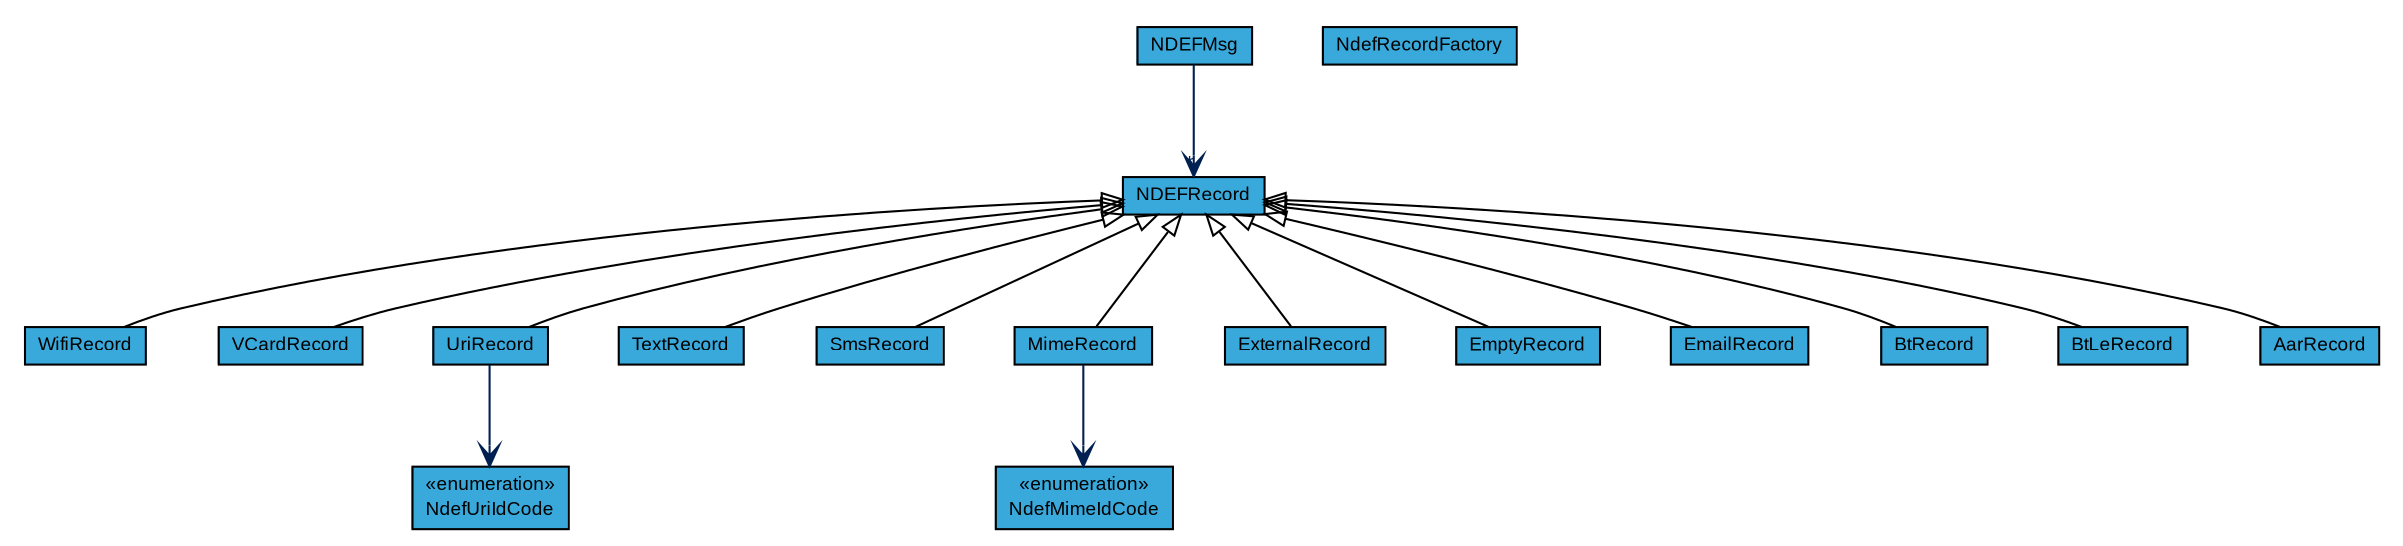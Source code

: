 #!/usr/local/bin/dot
#
# Class diagram 
# Generated by UMLGraph version R5_7_2-3-gee82a7 (http://www.umlgraph.org/)
#

digraph G {
	edge [fontname="arial",fontsize=10,labelfontname="arial",labelfontsize=10];
	node [fontname="arial",fontsize=10,shape=plaintext];
	nodesep=0.25;
	ranksep=0.5;
	// com.st.st25sdk.ndef.WifiRecord
	c1528 [label=<<table title="com.st.st25sdk.ndef.WifiRecord" border="0" cellborder="1" cellspacing="0" cellpadding="2" port="p" bgcolor="#39a9dc" href="./WifiRecord.html">
		<tr><td><table border="0" cellspacing="0" cellpadding="1">
<tr><td align="center" balign="center"> WifiRecord </td></tr>
		</table></td></tr>
		</table>>, URL="./WifiRecord.html", fontname="arial", fontcolor="black", fontsize=9.0];
	// com.st.st25sdk.ndef.VCardRecord
	c1529 [label=<<table title="com.st.st25sdk.ndef.VCardRecord" border="0" cellborder="1" cellspacing="0" cellpadding="2" port="p" bgcolor="#39a9dc" href="./VCardRecord.html">
		<tr><td><table border="0" cellspacing="0" cellpadding="1">
<tr><td align="center" balign="center"> VCardRecord </td></tr>
		</table></td></tr>
		</table>>, URL="./VCardRecord.html", fontname="arial", fontcolor="black", fontsize=9.0];
	// com.st.st25sdk.ndef.UriRecord
	c1530 [label=<<table title="com.st.st25sdk.ndef.UriRecord" border="0" cellborder="1" cellspacing="0" cellpadding="2" port="p" bgcolor="#39a9dc" href="./UriRecord.html">
		<tr><td><table border="0" cellspacing="0" cellpadding="1">
<tr><td align="center" balign="center"> UriRecord </td></tr>
		</table></td></tr>
		</table>>, URL="./UriRecord.html", fontname="arial", fontcolor="black", fontsize=9.0];
	// com.st.st25sdk.ndef.UriRecord.NdefUriIdCode
	c1531 [label=<<table title="com.st.st25sdk.ndef.UriRecord.NdefUriIdCode" border="0" cellborder="1" cellspacing="0" cellpadding="2" port="p" bgcolor="#39a9dc" href="./UriRecord.NdefUriIdCode.html">
		<tr><td><table border="0" cellspacing="0" cellpadding="1">
<tr><td align="center" balign="center"> &#171;enumeration&#187; </td></tr>
<tr><td align="center" balign="center"> NdefUriIdCode </td></tr>
		</table></td></tr>
		</table>>, URL="./UriRecord.NdefUriIdCode.html", fontname="arial", fontcolor="black", fontsize=9.0];
	// com.st.st25sdk.ndef.TextRecord
	c1532 [label=<<table title="com.st.st25sdk.ndef.TextRecord" border="0" cellborder="1" cellspacing="0" cellpadding="2" port="p" bgcolor="#39a9dc" href="./TextRecord.html">
		<tr><td><table border="0" cellspacing="0" cellpadding="1">
<tr><td align="center" balign="center"> TextRecord </td></tr>
		</table></td></tr>
		</table>>, URL="./TextRecord.html", fontname="arial", fontcolor="black", fontsize=9.0];
	// com.st.st25sdk.ndef.SmsRecord
	c1533 [label=<<table title="com.st.st25sdk.ndef.SmsRecord" border="0" cellborder="1" cellspacing="0" cellpadding="2" port="p" bgcolor="#39a9dc" href="./SmsRecord.html">
		<tr><td><table border="0" cellspacing="0" cellpadding="1">
<tr><td align="center" balign="center"> SmsRecord </td></tr>
		</table></td></tr>
		</table>>, URL="./SmsRecord.html", fontname="arial", fontcolor="black", fontsize=9.0];
	// com.st.st25sdk.ndef.NdefRecordFactory
	c1534 [label=<<table title="com.st.st25sdk.ndef.NdefRecordFactory" border="0" cellborder="1" cellspacing="0" cellpadding="2" port="p" bgcolor="#39a9dc" href="./NdefRecordFactory.html">
		<tr><td><table border="0" cellspacing="0" cellpadding="1">
<tr><td align="center" balign="center"> NdefRecordFactory </td></tr>
		</table></td></tr>
		</table>>, URL="./NdefRecordFactory.html", fontname="arial", fontcolor="black", fontsize=9.0];
	// com.st.st25sdk.ndef.NDEFRecord
	c1535 [label=<<table title="com.st.st25sdk.ndef.NDEFRecord" border="0" cellborder="1" cellspacing="0" cellpadding="2" port="p" bgcolor="#39a9dc" href="./NDEFRecord.html">
		<tr><td><table border="0" cellspacing="0" cellpadding="1">
<tr><td align="center" balign="center"> NDEFRecord </td></tr>
		</table></td></tr>
		</table>>, URL="./NDEFRecord.html", fontname="arial", fontcolor="black", fontsize=9.0];
	// com.st.st25sdk.ndef.NDEFMsg
	c1536 [label=<<table title="com.st.st25sdk.ndef.NDEFMsg" border="0" cellborder="1" cellspacing="0" cellpadding="2" port="p" bgcolor="#39a9dc" href="./NDEFMsg.html">
		<tr><td><table border="0" cellspacing="0" cellpadding="1">
<tr><td align="center" balign="center"> NDEFMsg </td></tr>
		</table></td></tr>
		</table>>, URL="./NDEFMsg.html", fontname="arial", fontcolor="black", fontsize=9.0];
	// com.st.st25sdk.ndef.MimeRecord
	c1537 [label=<<table title="com.st.st25sdk.ndef.MimeRecord" border="0" cellborder="1" cellspacing="0" cellpadding="2" port="p" bgcolor="#39a9dc" href="./MimeRecord.html">
		<tr><td><table border="0" cellspacing="0" cellpadding="1">
<tr><td align="center" balign="center"> MimeRecord </td></tr>
		</table></td></tr>
		</table>>, URL="./MimeRecord.html", fontname="arial", fontcolor="black", fontsize=9.0];
	// com.st.st25sdk.ndef.MimeRecord.NdefMimeIdCode
	c1538 [label=<<table title="com.st.st25sdk.ndef.MimeRecord.NdefMimeIdCode" border="0" cellborder="1" cellspacing="0" cellpadding="2" port="p" bgcolor="#39a9dc" href="./MimeRecord.NdefMimeIdCode.html">
		<tr><td><table border="0" cellspacing="0" cellpadding="1">
<tr><td align="center" balign="center"> &#171;enumeration&#187; </td></tr>
<tr><td align="center" balign="center"> NdefMimeIdCode </td></tr>
		</table></td></tr>
		</table>>, URL="./MimeRecord.NdefMimeIdCode.html", fontname="arial", fontcolor="black", fontsize=9.0];
	// com.st.st25sdk.ndef.ExternalRecord
	c1539 [label=<<table title="com.st.st25sdk.ndef.ExternalRecord" border="0" cellborder="1" cellspacing="0" cellpadding="2" port="p" bgcolor="#39a9dc" href="./ExternalRecord.html">
		<tr><td><table border="0" cellspacing="0" cellpadding="1">
<tr><td align="center" balign="center"> ExternalRecord </td></tr>
		</table></td></tr>
		</table>>, URL="./ExternalRecord.html", fontname="arial", fontcolor="black", fontsize=9.0];
	// com.st.st25sdk.ndef.EmptyRecord
	c1540 [label=<<table title="com.st.st25sdk.ndef.EmptyRecord" border="0" cellborder="1" cellspacing="0" cellpadding="2" port="p" bgcolor="#39a9dc" href="./EmptyRecord.html">
		<tr><td><table border="0" cellspacing="0" cellpadding="1">
<tr><td align="center" balign="center"> EmptyRecord </td></tr>
		</table></td></tr>
		</table>>, URL="./EmptyRecord.html", fontname="arial", fontcolor="black", fontsize=9.0];
	// com.st.st25sdk.ndef.EmailRecord
	c1541 [label=<<table title="com.st.st25sdk.ndef.EmailRecord" border="0" cellborder="1" cellspacing="0" cellpadding="2" port="p" bgcolor="#39a9dc" href="./EmailRecord.html">
		<tr><td><table border="0" cellspacing="0" cellpadding="1">
<tr><td align="center" balign="center"> EmailRecord </td></tr>
		</table></td></tr>
		</table>>, URL="./EmailRecord.html", fontname="arial", fontcolor="black", fontsize=9.0];
	// com.st.st25sdk.ndef.BtRecord
	c1542 [label=<<table title="com.st.st25sdk.ndef.BtRecord" border="0" cellborder="1" cellspacing="0" cellpadding="2" port="p" bgcolor="#39a9dc" href="./BtRecord.html">
		<tr><td><table border="0" cellspacing="0" cellpadding="1">
<tr><td align="center" balign="center"> BtRecord </td></tr>
		</table></td></tr>
		</table>>, URL="./BtRecord.html", fontname="arial", fontcolor="black", fontsize=9.0];
	// com.st.st25sdk.ndef.BtLeRecord
	c1543 [label=<<table title="com.st.st25sdk.ndef.BtLeRecord" border="0" cellborder="1" cellspacing="0" cellpadding="2" port="p" bgcolor="#39a9dc" href="./BtLeRecord.html">
		<tr><td><table border="0" cellspacing="0" cellpadding="1">
<tr><td align="center" balign="center"> BtLeRecord </td></tr>
		</table></td></tr>
		</table>>, URL="./BtLeRecord.html", fontname="arial", fontcolor="black", fontsize=9.0];
	// com.st.st25sdk.ndef.AarRecord
	c1544 [label=<<table title="com.st.st25sdk.ndef.AarRecord" border="0" cellborder="1" cellspacing="0" cellpadding="2" port="p" bgcolor="#39a9dc" href="./AarRecord.html">
		<tr><td><table border="0" cellspacing="0" cellpadding="1">
<tr><td align="center" balign="center"> AarRecord </td></tr>
		</table></td></tr>
		</table>>, URL="./AarRecord.html", fontname="arial", fontcolor="black", fontsize=9.0];
	//com.st.st25sdk.ndef.WifiRecord extends com.st.st25sdk.ndef.NDEFRecord
	c1535:p -> c1528:p [dir=back,arrowtail=empty];
	//com.st.st25sdk.ndef.VCardRecord extends com.st.st25sdk.ndef.NDEFRecord
	c1535:p -> c1529:p [dir=back,arrowtail=empty];
	//com.st.st25sdk.ndef.UriRecord extends com.st.st25sdk.ndef.NDEFRecord
	c1535:p -> c1530:p [dir=back,arrowtail=empty];
	//com.st.st25sdk.ndef.TextRecord extends com.st.st25sdk.ndef.NDEFRecord
	c1535:p -> c1532:p [dir=back,arrowtail=empty];
	//com.st.st25sdk.ndef.SmsRecord extends com.st.st25sdk.ndef.NDEFRecord
	c1535:p -> c1533:p [dir=back,arrowtail=empty];
	//com.st.st25sdk.ndef.MimeRecord extends com.st.st25sdk.ndef.NDEFRecord
	c1535:p -> c1537:p [dir=back,arrowtail=empty];
	//com.st.st25sdk.ndef.ExternalRecord extends com.st.st25sdk.ndef.NDEFRecord
	c1535:p -> c1539:p [dir=back,arrowtail=empty];
	//com.st.st25sdk.ndef.EmptyRecord extends com.st.st25sdk.ndef.NDEFRecord
	c1535:p -> c1540:p [dir=back,arrowtail=empty];
	//com.st.st25sdk.ndef.EmailRecord extends com.st.st25sdk.ndef.NDEFRecord
	c1535:p -> c1541:p [dir=back,arrowtail=empty];
	//com.st.st25sdk.ndef.BtRecord extends com.st.st25sdk.ndef.NDEFRecord
	c1535:p -> c1542:p [dir=back,arrowtail=empty];
	//com.st.st25sdk.ndef.BtLeRecord extends com.st.st25sdk.ndef.NDEFRecord
	c1535:p -> c1543:p [dir=back,arrowtail=empty];
	//com.st.st25sdk.ndef.AarRecord extends com.st.st25sdk.ndef.NDEFRecord
	c1535:p -> c1544:p [dir=back,arrowtail=empty];
	// com.st.st25sdk.ndef.UriRecord NAVASSOC com.st.st25sdk.ndef.UriRecord.NdefUriIdCode
	c1530:p -> c1531:p [taillabel="", label="", headlabel="", fontname="arial", fontcolor="#002052", fontsize=10.0, color="#002052", arrowhead=open];
	// com.st.st25sdk.ndef.NDEFMsg NAVASSOC com.st.st25sdk.ndef.NDEFRecord
	c1536:p -> c1535:p [taillabel="", label="", headlabel="*", fontname="arial", fontcolor="#002052", fontsize=10.0, color="#002052", arrowhead=open];
	// com.st.st25sdk.ndef.MimeRecord NAVASSOC com.st.st25sdk.ndef.MimeRecord.NdefMimeIdCode
	c1537:p -> c1538:p [taillabel="", label="", headlabel="", fontname="arial", fontcolor="#002052", fontsize=10.0, color="#002052", arrowhead=open];
}

